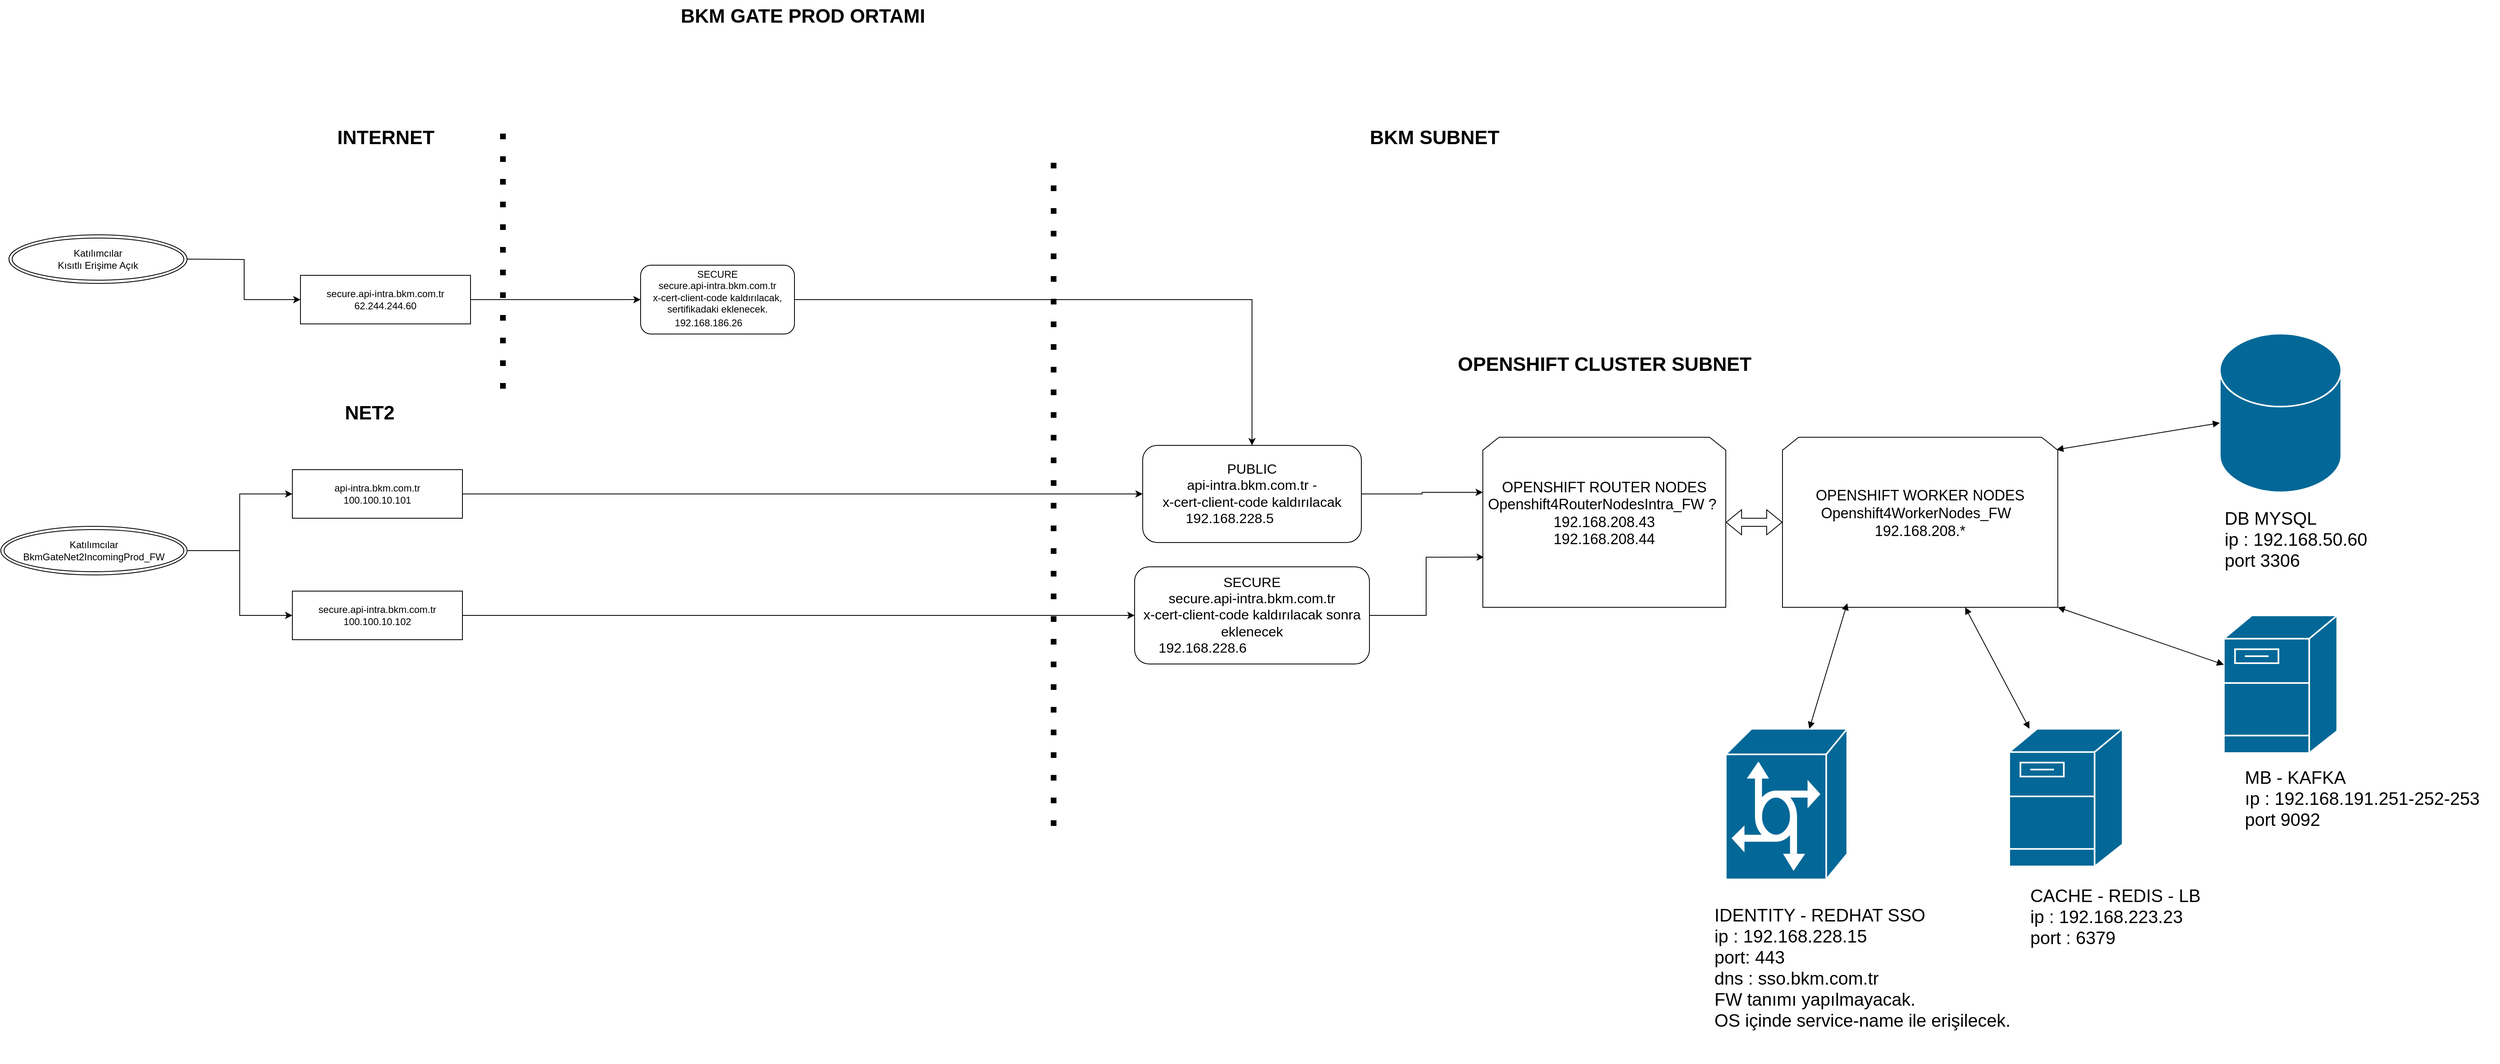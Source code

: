 <mxfile version="21.2.9" type="github">
  <diagram id="turxV7ohII1XpymAgil2" name="Page-1">
    <mxGraphModel dx="4075" dy="1443" grid="1" gridSize="10" guides="1" tooltips="1" connect="1" arrows="1" fold="1" page="1" pageScale="1" pageWidth="850" pageHeight="1100" math="0" shadow="0">
      <root>
        <mxCell id="0" />
        <mxCell id="1" parent="0" />
        <mxCell id="H7jlmLXIGGdzzBjCZ_9L-1" value="INTERNET" style="text;strokeColor=none;fillColor=none;html=1;fontSize=24;fontStyle=1;verticalAlign=middle;align=center;" parent="1" vertex="1">
          <mxGeometry x="365" y="160" width="100" height="40" as="geometry" />
        </mxCell>
        <mxCell id="H7jlmLXIGGdzzBjCZ_9L-2" value="BKM GATE PROD ORTAMI" style="text;strokeColor=none;fillColor=none;html=1;fontSize=24;fontStyle=1;verticalAlign=middle;align=center;" parent="1" vertex="1">
          <mxGeometry x="880" y="10" width="100" height="40" as="geometry" />
        </mxCell>
        <mxCell id="afenZqITxFkO3YegGz8j-1" style="edgeStyle=orthogonalEdgeStyle;rounded=0;orthogonalLoop=1;jettySize=auto;html=1;entryX=0.5;entryY=0;entryDx=0;entryDy=0;" parent="1" source="H7jlmLXIGGdzzBjCZ_9L-4" target="H7jlmLXIGGdzzBjCZ_9L-17" edge="1">
          <mxGeometry relative="1" as="geometry" />
        </mxCell>
        <mxCell id="H7jlmLXIGGdzzBjCZ_9L-4" value="SECURE&lt;br&gt;secure.api-intra.bkm.com.tr&lt;br&gt;x-cert-client-code kaldırılacak, sertifikadaki eklenecek.&lt;br&gt;&lt;table width=&quot;166&quot; cellspacing=&quot;0&quot; cellpadding=&quot;0&quot; border=&quot;0&quot;&gt;&lt;tbody&gt;&lt;tr style=&quot;height:15.0pt&quot; height=&quot;20&quot;&gt;  &lt;td style=&quot;height:15.0pt;width:125pt&quot; width=&quot;166&quot; height=&quot;20&quot;&gt;&lt;p style=&quot;margin-top: 0pt; margin-bottom: 0pt; margin-left: 0in; direction: ltr; unicode-bidi: embed; word-break: normal;&quot;&gt;&lt;span&gt;192.168.186.26&lt;/span&gt;&lt;/p&gt;&lt;/td&gt;&lt;/tr&gt;&lt;/tbody&gt;&lt;/table&gt;" style="rounded=1;whiteSpace=wrap;html=1;" parent="1" vertex="1">
          <mxGeometry x="730" y="337.5" width="190" height="85" as="geometry" />
        </mxCell>
        <mxCell id="H7jlmLXIGGdzzBjCZ_9L-5" value="OPENSHIFT ROUTER NODES&lt;br style=&quot;font-size: 18px;&quot;&gt;Openshift4RouterNodesIntra_FW ?&amp;nbsp;&lt;br style=&quot;font-size: 18px;&quot;&gt;&lt;div style=&quot;font-size: 18px;&quot;&gt;192.168.208.43&lt;/div&gt;&lt;div style=&quot;font-size: 18px;&quot;&gt;192.168.208.44&lt;/div&gt;&lt;div style=&quot;font-size: 18px;&quot;&gt;&lt;br style=&quot;font-size: 18px;&quot;&gt;&lt;/div&gt;" style="shape=loopLimit;whiteSpace=wrap;html=1;fontSize=18;" parent="1" vertex="1">
          <mxGeometry x="1770" y="550" width="300" height="210" as="geometry" />
        </mxCell>
        <mxCell id="H7jlmLXIGGdzzBjCZ_9L-7" style="edgeStyle=orthogonalEdgeStyle;rounded=0;orthogonalLoop=1;jettySize=auto;html=1;entryX=0;entryY=0.5;entryDx=0;entryDy=0;" parent="1" target="H7jlmLXIGGdzzBjCZ_9L-13" edge="1">
          <mxGeometry relative="1" as="geometry">
            <mxPoint x="170" y="330" as="sourcePoint" />
          </mxGeometry>
        </mxCell>
        <mxCell id="H7jlmLXIGGdzzBjCZ_9L-9" value="BKM SUBNET" style="text;strokeColor=none;fillColor=none;html=1;fontSize=24;fontStyle=1;verticalAlign=middle;align=center;" parent="1" vertex="1">
          <mxGeometry x="1660" y="160" width="100" height="40" as="geometry" />
        </mxCell>
        <mxCell id="H7jlmLXIGGdzzBjCZ_9L-12" style="edgeStyle=orthogonalEdgeStyle;rounded=0;orthogonalLoop=1;jettySize=auto;html=1;exitX=1;exitY=0.5;exitDx=0;exitDy=0;entryX=0;entryY=0.5;entryDx=0;entryDy=0;" parent="1" source="H7jlmLXIGGdzzBjCZ_9L-13" target="H7jlmLXIGGdzzBjCZ_9L-4" edge="1">
          <mxGeometry relative="1" as="geometry" />
        </mxCell>
        <mxCell id="H7jlmLXIGGdzzBjCZ_9L-13" value="secure.api-intra.bkm.com.tr&lt;br&gt;62.244.244.60" style="rounded=0;whiteSpace=wrap;html=1;" parent="1" vertex="1">
          <mxGeometry x="310" y="350" width="210" height="60" as="geometry" />
        </mxCell>
        <mxCell id="H7jlmLXIGGdzzBjCZ_9L-38" style="edgeStyle=orthogonalEdgeStyle;rounded=0;orthogonalLoop=1;jettySize=auto;html=1;exitX=1;exitY=0.5;exitDx=0;exitDy=0;entryX=0;entryY=0.324;entryDx=0;entryDy=0;entryPerimeter=0;" parent="1" source="H7jlmLXIGGdzzBjCZ_9L-17" target="H7jlmLXIGGdzzBjCZ_9L-5" edge="1">
          <mxGeometry relative="1" as="geometry">
            <mxPoint x="1760" y="620" as="targetPoint" />
          </mxGeometry>
        </mxCell>
        <mxCell id="H7jlmLXIGGdzzBjCZ_9L-17" value="PUBLIC&lt;br style=&quot;font-size: 17px;&quot;&gt;api-intra.bkm.com.tr -&lt;br style=&quot;font-size: 17px;&quot;&gt;x-cert-client-code kaldırılacak&lt;br style=&quot;font-size: 17px;&quot;&gt;&lt;table width=&quot;166&quot; cellspacing=&quot;0&quot; cellpadding=&quot;0&quot; border=&quot;0&quot; style=&quot;font-size: 17px;&quot;&gt;&lt;tbody style=&quot;font-size: 17px;&quot;&gt;&lt;tr style=&quot;height: 15pt; font-size: 17px;&quot; height=&quot;20&quot;&gt;  &lt;td style=&quot;height: 15pt; width: 125pt; font-size: 17px;&quot; width=&quot;166&quot; height=&quot;20&quot;&gt;&lt;p style=&quot;margin-top: 0pt; margin-bottom: 0pt; margin-left: 0in; direction: ltr; unicode-bidi: embed; word-break: normal; font-size: 17px;&quot;&gt;&lt;span style=&quot;font-size: 17px;&quot;&gt;192.168.228.5&lt;/span&gt;&lt;/p&gt;&lt;/td&gt;&lt;/tr&gt;&lt;/tbody&gt;&lt;/table&gt;" style="rounded=1;whiteSpace=wrap;html=1;fontSize=17;" parent="1" vertex="1">
          <mxGeometry x="1350" y="560" width="270" height="120" as="geometry" />
        </mxCell>
        <mxCell id="H7jlmLXIGGdzzBjCZ_9L-42" style="edgeStyle=orthogonalEdgeStyle;rounded=0;orthogonalLoop=1;jettySize=auto;html=1;exitX=1;exitY=0.5;exitDx=0;exitDy=0;entryX=0.004;entryY=0.705;entryDx=0;entryDy=0;entryPerimeter=0;" parent="1" source="H7jlmLXIGGdzzBjCZ_9L-19" target="H7jlmLXIGGdzzBjCZ_9L-5" edge="1">
          <mxGeometry relative="1" as="geometry" />
        </mxCell>
        <mxCell id="H7jlmLXIGGdzzBjCZ_9L-19" value="SECURE&lt;br style=&quot;font-size: 17px;&quot;&gt;secure.api-intra.bkm.com.tr&lt;br style=&quot;font-size: 17px;&quot;&gt;x-cert-client-code kaldırılacak sonra eklenecek&lt;br style=&quot;font-size: 17px;&quot;&gt;&lt;table width=&quot;166&quot; cellspacing=&quot;0&quot; cellpadding=&quot;0&quot; border=&quot;0&quot; style=&quot;font-size: 17px;&quot;&gt;&lt;tbody style=&quot;font-size: 17px;&quot;&gt;&lt;tr style=&quot;height: 15pt; font-size: 17px;&quot; height=&quot;20&quot;&gt;  &lt;td style=&quot;height: 15pt; width: 125pt; font-size: 17px;&quot; width=&quot;166&quot; height=&quot;20&quot;&gt;&lt;p style=&quot;margin-top: 0pt; margin-bottom: 0pt; margin-left: 0in; direction: ltr; unicode-bidi: embed; word-break: normal; font-size: 17px;&quot;&gt;&lt;span style=&quot;font-size: 17px;&quot;&gt;192.168.228.6&lt;/span&gt;&lt;/p&gt;&lt;/td&gt;&lt;/tr&gt;&lt;/tbody&gt;&lt;/table&gt;" style="rounded=1;whiteSpace=wrap;html=1;fontSize=17;" parent="1" vertex="1">
          <mxGeometry x="1340" y="710" width="290" height="120" as="geometry" />
        </mxCell>
        <mxCell id="H7jlmLXIGGdzzBjCZ_9L-20" style="edgeStyle=orthogonalEdgeStyle;rounded=0;orthogonalLoop=1;jettySize=auto;html=1;entryX=0;entryY=0.5;entryDx=0;entryDy=0;" parent="1" source="H7jlmLXIGGdzzBjCZ_9L-22" target="H7jlmLXIGGdzzBjCZ_9L-26" edge="1">
          <mxGeometry relative="1" as="geometry" />
        </mxCell>
        <mxCell id="H7jlmLXIGGdzzBjCZ_9L-21" style="edgeStyle=orthogonalEdgeStyle;rounded=0;orthogonalLoop=1;jettySize=auto;html=1;entryX=0;entryY=0.5;entryDx=0;entryDy=0;" parent="1" source="H7jlmLXIGGdzzBjCZ_9L-22" target="H7jlmLXIGGdzzBjCZ_9L-28" edge="1">
          <mxGeometry relative="1" as="geometry" />
        </mxCell>
        <mxCell id="H7jlmLXIGGdzzBjCZ_9L-22" value="Katılımcılar&lt;br&gt;&lt;span lang=&quot;TR&quot;&gt;BkmGateNet2IncomingProd_FW&lt;/span&gt;" style="ellipse;shape=doubleEllipse;whiteSpace=wrap;html=1;" parent="1" vertex="1">
          <mxGeometry x="-60" y="660" width="230" height="60" as="geometry" />
        </mxCell>
        <mxCell id="H7jlmLXIGGdzzBjCZ_9L-23" value="Katılımcılar&lt;br&gt;&lt;span lang=&quot;TR&quot;&gt;Kısıtlı Erişime Açık&lt;br&gt;&lt;/span&gt;" style="ellipse;shape=doubleEllipse;whiteSpace=wrap;html=1;" parent="1" vertex="1">
          <mxGeometry x="-50" y="300" width="220" height="60" as="geometry" />
        </mxCell>
        <mxCell id="H7jlmLXIGGdzzBjCZ_9L-24" value="NET2" style="text;strokeColor=none;fillColor=none;html=1;fontSize=24;fontStyle=1;verticalAlign=middle;align=center;" parent="1" vertex="1">
          <mxGeometry x="345" y="500" width="100" height="40" as="geometry" />
        </mxCell>
        <mxCell id="H7jlmLXIGGdzzBjCZ_9L-41" style="edgeStyle=orthogonalEdgeStyle;rounded=0;orthogonalLoop=1;jettySize=auto;html=1;exitX=1;exitY=0.5;exitDx=0;exitDy=0;entryX=0;entryY=0.5;entryDx=0;entryDy=0;" parent="1" source="H7jlmLXIGGdzzBjCZ_9L-26" target="H7jlmLXIGGdzzBjCZ_9L-17" edge="1">
          <mxGeometry relative="1" as="geometry" />
        </mxCell>
        <mxCell id="H7jlmLXIGGdzzBjCZ_9L-26" value="api-intra.bkm.com.tr&lt;br&gt;100.100.10.101" style="rounded=0;whiteSpace=wrap;html=1;" parent="1" vertex="1">
          <mxGeometry x="300" y="590" width="210" height="60" as="geometry" />
        </mxCell>
        <mxCell id="H7jlmLXIGGdzzBjCZ_9L-27" style="edgeStyle=orthogonalEdgeStyle;rounded=0;orthogonalLoop=1;jettySize=auto;html=1;exitX=1;exitY=0.5;exitDx=0;exitDy=0;entryX=0;entryY=0.5;entryDx=0;entryDy=0;" parent="1" source="H7jlmLXIGGdzzBjCZ_9L-28" target="H7jlmLXIGGdzzBjCZ_9L-19" edge="1">
          <mxGeometry relative="1" as="geometry" />
        </mxCell>
        <mxCell id="H7jlmLXIGGdzzBjCZ_9L-28" value="secure.api-intra.bkm.com.tr&lt;br&gt;100.100.10.102" style="rounded=0;whiteSpace=wrap;html=1;" parent="1" vertex="1">
          <mxGeometry x="300" y="740" width="210" height="60" as="geometry" />
        </mxCell>
        <mxCell id="H7jlmLXIGGdzzBjCZ_9L-29" value="" style="endArrow=none;dashed=1;html=1;dashPattern=1 3;strokeWidth=7;rounded=0;" parent="1" edge="1">
          <mxGeometry width="50" height="50" relative="1" as="geometry">
            <mxPoint x="560" y="490" as="sourcePoint" />
            <mxPoint x="560" y="170" as="targetPoint" />
          </mxGeometry>
        </mxCell>
        <mxCell id="H7jlmLXIGGdzzBjCZ_9L-30" value="" style="endArrow=none;dashed=1;html=1;dashPattern=1 3;strokeWidth=7;rounded=0;" parent="1" edge="1">
          <mxGeometry width="50" height="50" relative="1" as="geometry">
            <mxPoint x="1240" y="1030" as="sourcePoint" />
            <mxPoint x="1240" y="190" as="targetPoint" />
          </mxGeometry>
        </mxCell>
        <mxCell id="H7jlmLXIGGdzzBjCZ_9L-34" value="OPENSHIFT CLUSTER SUBNET" style="text;strokeColor=none;fillColor=none;html=1;fontSize=24;fontStyle=1;verticalAlign=middle;align=center;" parent="1" vertex="1">
          <mxGeometry x="1870" y="440" width="100" height="40" as="geometry" />
        </mxCell>
        <mxCell id="tp8x5q8mLNqvDI4eOgfu-1" value="" style="shape=mxgraph.cisco.storage.relational_database;sketch=0;html=1;pointerEvents=1;dashed=0;fillColor=#036897;strokeColor=#ffffff;strokeWidth=2;verticalLabelPosition=bottom;verticalAlign=top;align=center;outlineConnect=0;" parent="1" vertex="1">
          <mxGeometry x="2680" y="422" width="150" height="196" as="geometry" />
        </mxCell>
        <mxCell id="tp8x5q8mLNqvDI4eOgfu-2" value="DB MYSQL&#xa;ip : 192.168.50.60&#xa;port 3306 " style="text;strokeColor=none;fillColor=none;spacingLeft=4;spacingRight=4;overflow=hidden;rotatable=0;points=[[0,0.5],[1,0.5]];portConstraint=eastwest;fontSize=22;" parent="1" vertex="1">
          <mxGeometry x="2680" y="630" width="265" height="100" as="geometry" />
        </mxCell>
        <mxCell id="tp8x5q8mLNqvDI4eOgfu-3" value="" style="endArrow=block;startArrow=block;endFill=1;startFill=1;html=1;rounded=0;fontSize=22;exitX=0.995;exitY=0.073;exitDx=0;exitDy=0;exitPerimeter=0;" parent="1" source="tp8x5q8mLNqvDI4eOgfu-17" target="tp8x5q8mLNqvDI4eOgfu-1" edge="1">
          <mxGeometry width="160" relative="1" as="geometry">
            <mxPoint x="2030" y="560" as="sourcePoint" />
            <mxPoint x="2190" y="560" as="targetPoint" />
          </mxGeometry>
        </mxCell>
        <mxCell id="tp8x5q8mLNqvDI4eOgfu-5" value="" style="shape=mxgraph.cisco.servers.fileserver;sketch=0;html=1;pointerEvents=1;dashed=0;fillColor=#036897;strokeColor=#ffffff;strokeWidth=2;verticalLabelPosition=bottom;verticalAlign=top;align=center;outlineConnect=0;fontSize=22;" parent="1" vertex="1">
          <mxGeometry x="2685" y="770" width="140" height="170" as="geometry" />
        </mxCell>
        <mxCell id="tp8x5q8mLNqvDI4eOgfu-7" value="MB - KAFKA&#xa;ıp : 192.168.191.251-252-253 &#xa;port 9092" style="text;strokeColor=none;fillColor=none;spacingLeft=4;spacingRight=4;overflow=hidden;rotatable=0;points=[[0,0.5],[1,0.5]];portConstraint=eastwest;fontSize=22;" parent="1" vertex="1">
          <mxGeometry x="2705" y="950" width="320" height="110" as="geometry" />
        </mxCell>
        <mxCell id="tp8x5q8mLNqvDI4eOgfu-8" value="" style="endArrow=block;startArrow=block;endFill=1;startFill=1;html=1;rounded=0;fontSize=22;exitX=1;exitY=1;exitDx=0;exitDy=0;" parent="1" source="tp8x5q8mLNqvDI4eOgfu-17" target="tp8x5q8mLNqvDI4eOgfu-5" edge="1">
          <mxGeometry width="160" relative="1" as="geometry">
            <mxPoint x="2020" y="752.35" as="sourcePoint" />
            <mxPoint x="2115" y="729.997" as="targetPoint" />
          </mxGeometry>
        </mxCell>
        <mxCell id="tp8x5q8mLNqvDI4eOgfu-9" value="" style="shape=mxgraph.cisco.servers.fileserver;sketch=0;html=1;pointerEvents=1;dashed=0;fillColor=#036897;strokeColor=#ffffff;strokeWidth=2;verticalLabelPosition=bottom;verticalAlign=top;align=center;outlineConnect=0;fontSize=22;" parent="1" vertex="1">
          <mxGeometry x="2420" y="910" width="140" height="170" as="geometry" />
        </mxCell>
        <mxCell id="tp8x5q8mLNqvDI4eOgfu-10" value="CACHE - REDIS - LB&#xa;ip : 192.168.223.23&#xa;port : 6379" style="text;strokeColor=none;fillColor=none;spacingLeft=4;spacingRight=4;overflow=hidden;rotatable=0;points=[[0,0.5],[1,0.5]];portConstraint=eastwest;fontSize=22;" parent="1" vertex="1">
          <mxGeometry x="2440" y="1096" width="320" height="110" as="geometry" />
        </mxCell>
        <mxCell id="tp8x5q8mLNqvDI4eOgfu-12" value="" style="endArrow=block;startArrow=block;endFill=1;startFill=1;html=1;rounded=0;fontSize=22;" parent="1" source="tp8x5q8mLNqvDI4eOgfu-17" target="tp8x5q8mLNqvDI4eOgfu-9" edge="1">
          <mxGeometry width="160" relative="1" as="geometry">
            <mxPoint x="1790" y="750" as="sourcePoint" />
            <mxPoint x="1950" y="750" as="targetPoint" />
          </mxGeometry>
        </mxCell>
        <mxCell id="tp8x5q8mLNqvDI4eOgfu-13" value="" style="shape=mxgraph.cisco.servers.communications_server;sketch=0;html=1;pointerEvents=1;dashed=0;fillColor=#036897;strokeColor=#ffffff;strokeWidth=2;verticalLabelPosition=bottom;verticalAlign=top;align=center;outlineConnect=0;fontSize=22;" parent="1" vertex="1">
          <mxGeometry x="2070" y="910" width="150" height="186" as="geometry" />
        </mxCell>
        <mxCell id="tp8x5q8mLNqvDI4eOgfu-14" value="IDENTITY - REDHAT SSO &#xa;ip : 192.168.228.15&#xa;port: 443&#xa;dns : sso.bkm.com.tr&#xa;FW tanımı yapılmayacak. &#xa;OS içinde service-name ile erişilecek.&#xa;" style="text;strokeColor=none;fillColor=none;spacingLeft=4;spacingRight=4;overflow=hidden;rotatable=0;points=[[0,0.5],[1,0.5]];portConstraint=eastwest;fontSize=22;" parent="1" vertex="1">
          <mxGeometry x="2050" y="1120" width="380" height="200" as="geometry" />
        </mxCell>
        <mxCell id="tp8x5q8mLNqvDI4eOgfu-17" value="OPENSHIFT WORKER NODES&lt;br style=&quot;font-size: 18px;&quot;&gt;Openshift4WorkerNodes_FW&amp;nbsp;&amp;nbsp;&lt;br style=&quot;font-size: 18px;&quot;&gt;&lt;div style=&quot;font-size: 18px;&quot;&gt;192.168.208.*&lt;/div&gt;&lt;div style=&quot;font-size: 18px;&quot;&gt;&lt;br style=&quot;font-size: 18px;&quot;&gt;&lt;/div&gt;" style="shape=loopLimit;whiteSpace=wrap;html=1;fontSize=18;" parent="1" vertex="1">
          <mxGeometry x="2140" y="550" width="340" height="210" as="geometry" />
        </mxCell>
        <mxCell id="tp8x5q8mLNqvDI4eOgfu-18" value="" style="endArrow=block;startArrow=block;endFill=1;startFill=1;html=1;rounded=0;fontSize=22;" parent="1" target="tp8x5q8mLNqvDI4eOgfu-13" edge="1">
          <mxGeometry width="160" relative="1" as="geometry">
            <mxPoint x="2219.998" y="755.0" as="sourcePoint" />
            <mxPoint x="2299.41" y="905.0" as="targetPoint" />
          </mxGeometry>
        </mxCell>
        <mxCell id="tp8x5q8mLNqvDI4eOgfu-19" value="" style="shape=flexArrow;endArrow=classic;startArrow=classic;html=1;rounded=0;fontSize=18;exitX=1;exitY=0.5;exitDx=0;exitDy=0;entryX=0;entryY=0.5;entryDx=0;entryDy=0;" parent="1" source="H7jlmLXIGGdzzBjCZ_9L-5" target="tp8x5q8mLNqvDI4eOgfu-17" edge="1">
          <mxGeometry width="100" height="100" relative="1" as="geometry">
            <mxPoint x="2070" y="720" as="sourcePoint" />
            <mxPoint x="2170" y="620" as="targetPoint" />
          </mxGeometry>
        </mxCell>
      </root>
    </mxGraphModel>
  </diagram>
</mxfile>
